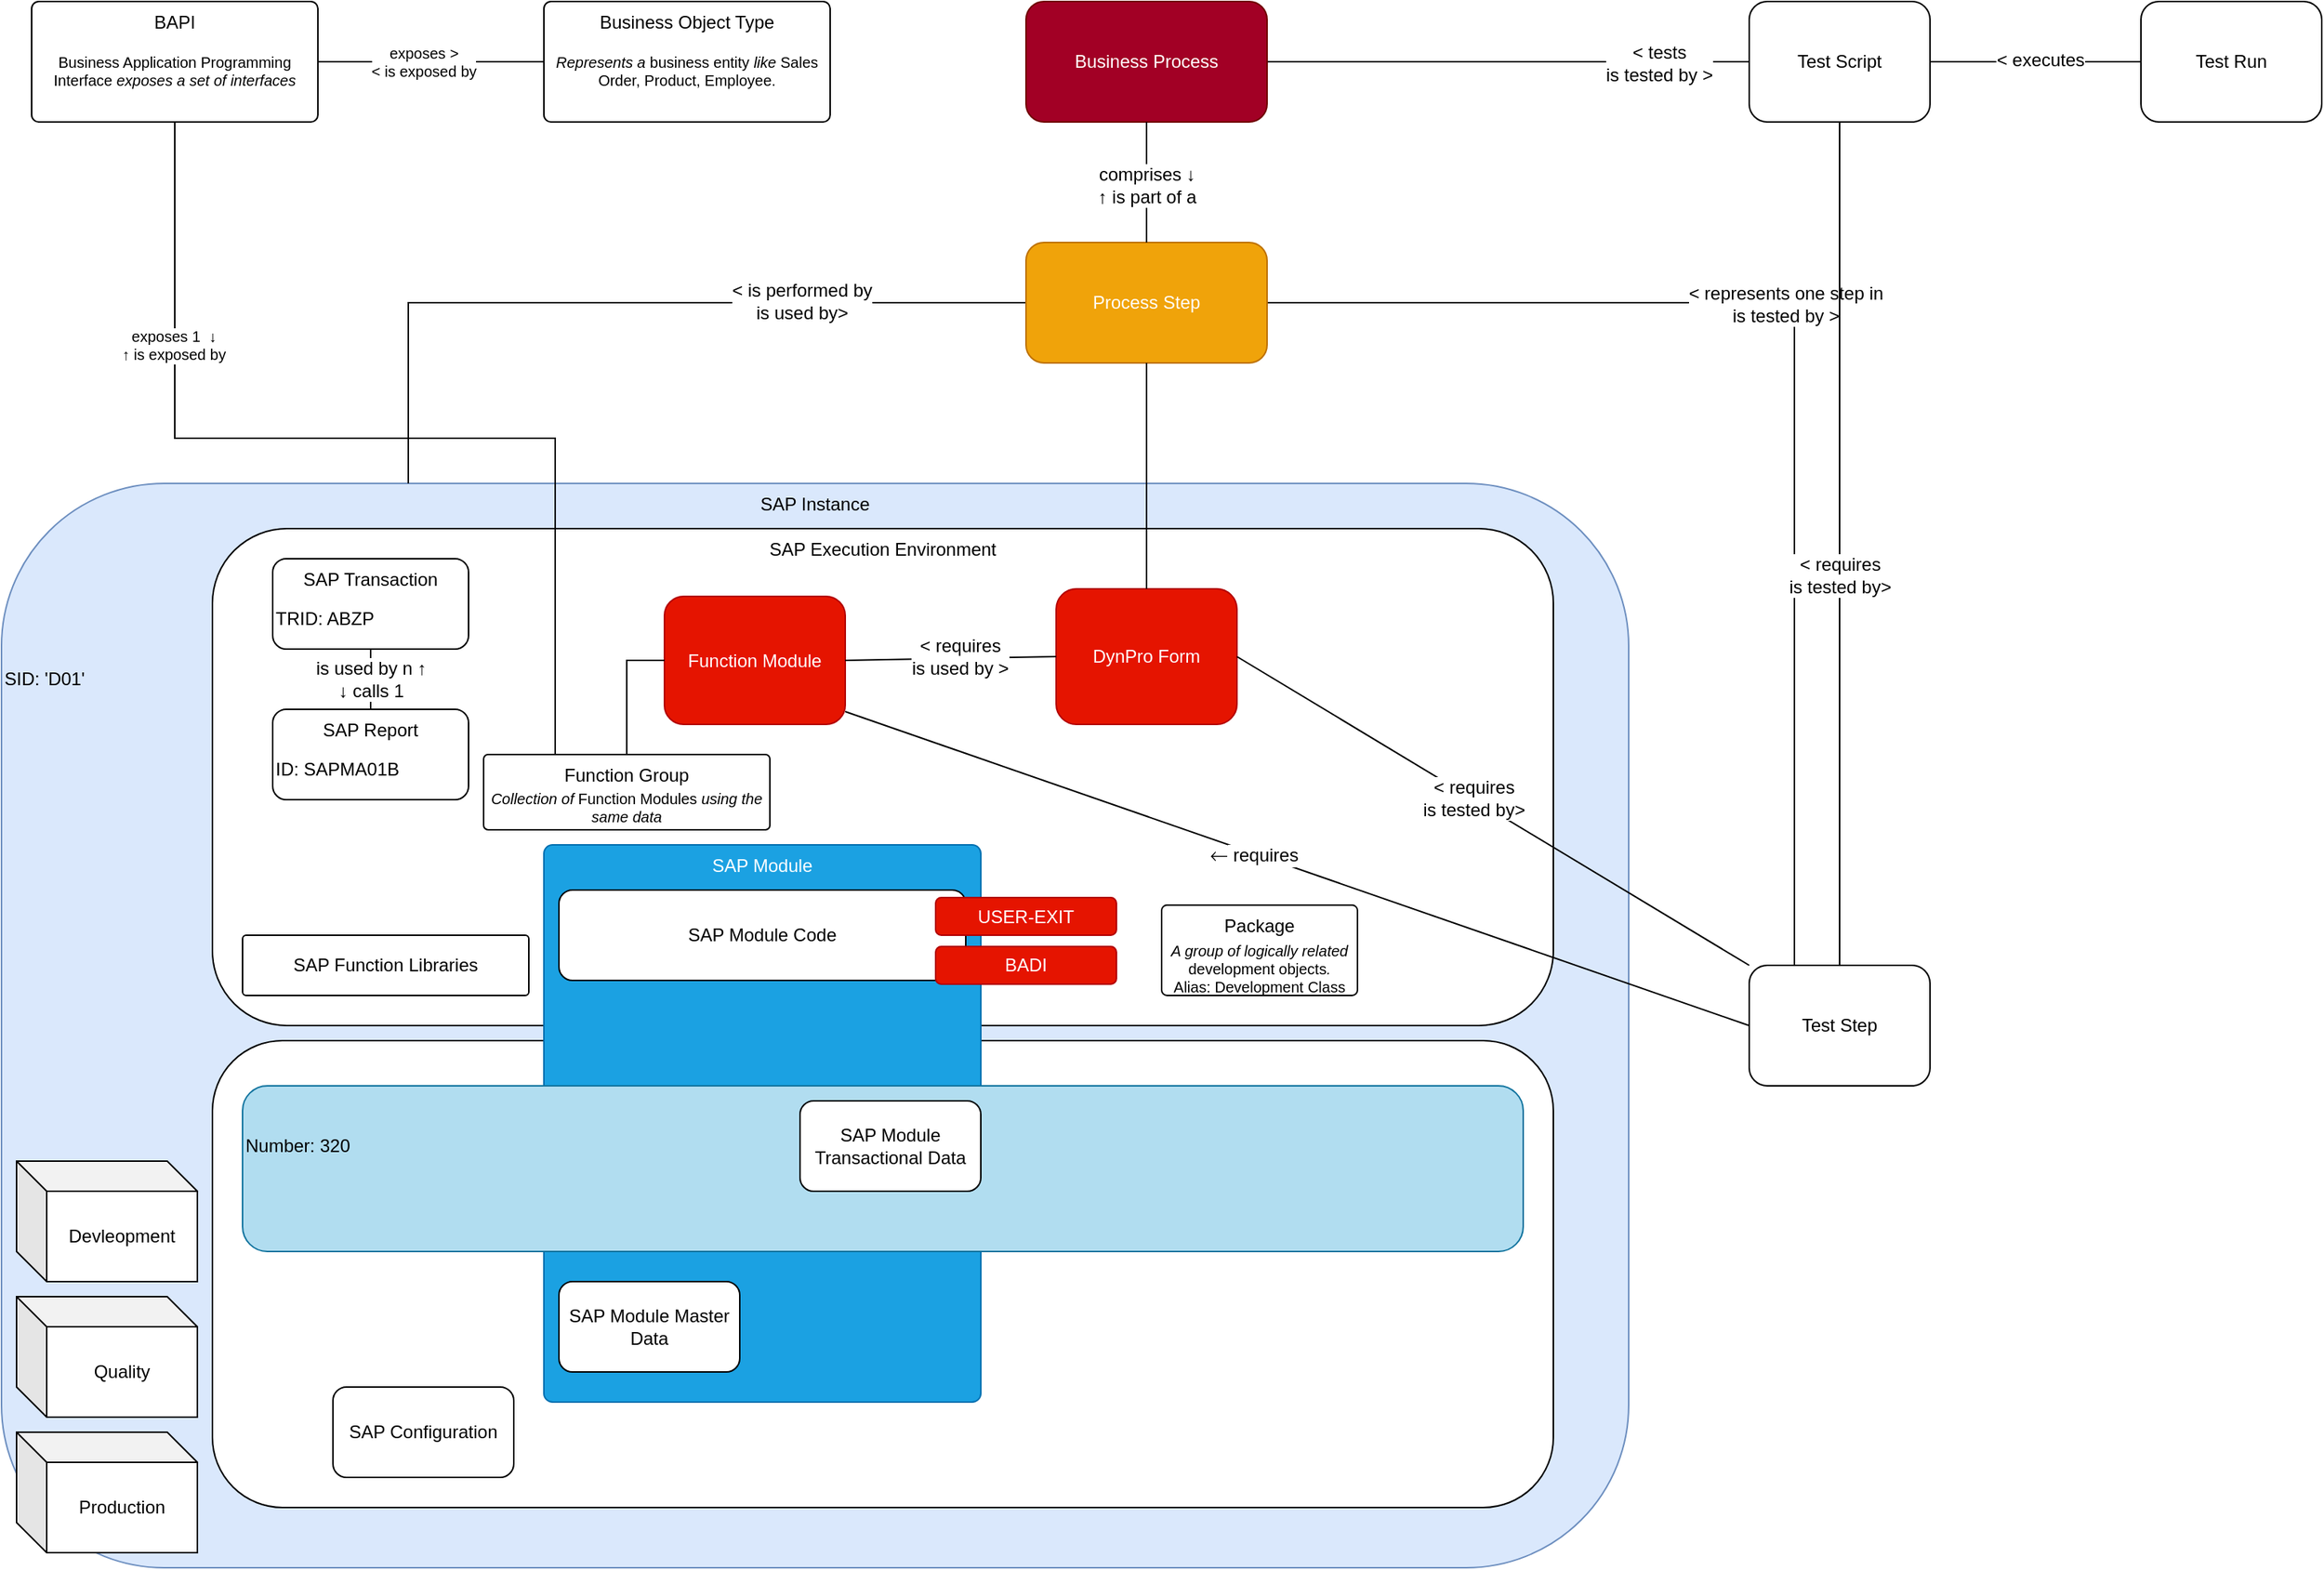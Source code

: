 <mxfile version="12.5.3" type="github">
  <diagram id="0EH3olBFqnhFymJMHP70" name="Page-1">
    <mxGraphModel dx="2066" dy="1146" grid="1" gridSize="10" guides="1" tooltips="1" connect="1" arrows="1" fold="1" page="1" pageScale="1" pageWidth="1654" pageHeight="1169" math="0" shadow="0">
      <root>
        <mxCell id="0"/>
        <mxCell id="1" parent="0"/>
        <mxCell id="2iofssYLNBHGnX9hxQKu-18" value="SAP Instance" style="rounded=1;whiteSpace=wrap;html=1;horizontal=1;verticalAlign=top;fillColor=#dae8fc;strokeColor=#6c8ebf;" parent="1" vertex="1">
          <mxGeometry x="60" y="440" width="1080" height="720" as="geometry"/>
        </mxCell>
        <mxCell id="2iofssYLNBHGnX9hxQKu-10" value="Database (SAP HANA)" style="rounded=1;whiteSpace=wrap;html=1;verticalAlign=top;" parent="1" vertex="1">
          <mxGeometry x="200" y="810" width="890" height="310" as="geometry"/>
        </mxCell>
        <mxCell id="2iofssYLNBHGnX9hxQKu-9" value="SAP Execution Environment" style="rounded=1;whiteSpace=wrap;html=1;verticalAlign=top;" parent="1" vertex="1">
          <mxGeometry x="200" y="470" width="890" height="330" as="geometry"/>
        </mxCell>
        <mxCell id="pgxlMCb6BvmPWI_ls00N-17" value="" style="edgeStyle=orthogonalEdgeStyle;rounded=0;comic=0;orthogonalLoop=1;jettySize=auto;html=1;endArrow=none;endFill=0;" edge="1" parent="1" source="2iofssYLNBHGnX9hxQKu-1" target="2iofssYLNBHGnX9hxQKu-2">
          <mxGeometry relative="1" as="geometry"/>
        </mxCell>
        <mxCell id="pgxlMCb6BvmPWI_ls00N-18" value="&amp;lt; executes" style="text;html=1;align=center;verticalAlign=middle;resizable=0;points=[];labelBackgroundColor=#ffffff;" vertex="1" connectable="0" parent="pgxlMCb6BvmPWI_ls00N-17">
          <mxGeometry x="-0.043" y="-1" relative="1" as="geometry">
            <mxPoint as="offset"/>
          </mxGeometry>
        </mxCell>
        <mxCell id="2iofssYLNBHGnX9hxQKu-1" value="Test Run" style="rounded=1;whiteSpace=wrap;html=1;" parent="1" vertex="1">
          <mxGeometry x="1480" y="120" width="120" height="80" as="geometry"/>
        </mxCell>
        <mxCell id="pgxlMCb6BvmPWI_ls00N-15" value="" style="edgeStyle=orthogonalEdgeStyle;rounded=0;comic=0;orthogonalLoop=1;jettySize=auto;html=1;endArrow=none;endFill=0;entryX=1;entryY=0.5;entryDx=0;entryDy=0;" edge="1" parent="1" source="2iofssYLNBHGnX9hxQKu-2" target="2iofssYLNBHGnX9hxQKu-8">
          <mxGeometry relative="1" as="geometry"/>
        </mxCell>
        <mxCell id="pgxlMCb6BvmPWI_ls00N-16" value="&lt;div&gt;&amp;lt; tests&lt;/div&gt;&lt;div&gt;is tested by &amp;gt;&lt;br&gt;&lt;/div&gt;" style="text;html=1;align=center;verticalAlign=middle;resizable=0;points=[];labelBackgroundColor=#ffffff;" vertex="1" connectable="0" parent="pgxlMCb6BvmPWI_ls00N-15">
          <mxGeometry x="-0.624" y="1" relative="1" as="geometry">
            <mxPoint as="offset"/>
          </mxGeometry>
        </mxCell>
        <mxCell id="2iofssYLNBHGnX9hxQKu-2" value="Test Script" style="rounded=1;whiteSpace=wrap;html=1;" parent="1" vertex="1">
          <mxGeometry x="1220" y="120" width="120" height="80" as="geometry"/>
        </mxCell>
        <mxCell id="pgxlMCb6BvmPWI_ls00N-7" value="" style="edgeStyle=orthogonalEdgeStyle;rounded=0;orthogonalLoop=1;jettySize=auto;html=1;endArrow=none;endFill=0;entryX=1;entryY=0.5;entryDx=0;entryDy=0;exitX=0.25;exitY=0;exitDx=0;exitDy=0;" edge="1" parent="1" source="2iofssYLNBHGnX9hxQKu-3" target="2iofssYLNBHGnX9hxQKu-15">
          <mxGeometry relative="1" as="geometry">
            <Array as="points">
              <mxPoint x="1250" y="320"/>
            </Array>
          </mxGeometry>
        </mxCell>
        <mxCell id="pgxlMCb6BvmPWI_ls00N-8" value="&amp;lt; represents one step in&lt;br&gt;is tested by &amp;gt;" style="text;html=1;align=center;verticalAlign=middle;resizable=0;points=[];labelBackgroundColor=#ffffff;" vertex="1" connectable="0" parent="pgxlMCb6BvmPWI_ls00N-7">
          <mxGeometry x="0.131" y="1" relative="1" as="geometry">
            <mxPoint as="offset"/>
          </mxGeometry>
        </mxCell>
        <mxCell id="2iofssYLNBHGnX9hxQKu-3" value="Test Step" style="rounded=1;whiteSpace=wrap;html=1;" parent="1" vertex="1">
          <mxGeometry x="1220" y="760" width="120" height="80" as="geometry"/>
        </mxCell>
        <mxCell id="2iofssYLNBHGnX9hxQKu-6" value="DynPro Form" style="rounded=1;whiteSpace=wrap;html=1;fillColor=#e51400;strokeColor=#B20000;fontColor=#ffffff;" parent="1" vertex="1">
          <mxGeometry x="760" y="510" width="120" height="90" as="geometry"/>
        </mxCell>
        <mxCell id="2iofssYLNBHGnX9hxQKu-7" value="SAP Module" style="rounded=1;whiteSpace=wrap;html=1;verticalAlign=top;arcSize=2;fillColor=#1ba1e2;strokeColor=#006EAF;fontColor=#ffffff;" parent="1" vertex="1">
          <mxGeometry x="420" y="680" width="290" height="370" as="geometry"/>
        </mxCell>
        <mxCell id="2iofssYLNBHGnX9hxQKu-8" value="Business Process" style="rounded=1;whiteSpace=wrap;html=1;fillColor=#a20025;strokeColor=#6F0000;fontColor=#ffffff;" parent="1" vertex="1">
          <mxGeometry x="740" y="120" width="160" height="80" as="geometry"/>
        </mxCell>
        <mxCell id="2iofssYLNBHGnX9hxQKu-11" value="SAP Configuration" style="rounded=1;whiteSpace=wrap;html=1;" parent="1" vertex="1">
          <mxGeometry x="280" y="1040" width="120" height="60" as="geometry"/>
        </mxCell>
        <mxCell id="2iofssYLNBHGnX9hxQKu-12" value="SAP Module Master Data" style="rounded=1;whiteSpace=wrap;html=1;" parent="1" vertex="1">
          <mxGeometry x="430" y="970" width="120" height="60" as="geometry"/>
        </mxCell>
        <mxCell id="2iofssYLNBHGnX9hxQKu-14" value="&lt;div&gt;SAP Module Code&lt;br&gt;&lt;/div&gt;" style="rounded=1;whiteSpace=wrap;html=1;" parent="1" vertex="1">
          <mxGeometry x="430" y="710" width="270" height="60" as="geometry"/>
        </mxCell>
        <mxCell id="pgxlMCb6BvmPWI_ls00N-3" style="edgeStyle=orthogonalEdgeStyle;rounded=0;orthogonalLoop=1;jettySize=auto;html=1;exitX=0;exitY=0.5;exitDx=0;exitDy=0;entryX=0.25;entryY=0;entryDx=0;entryDy=0;endArrow=none;endFill=0;" edge="1" parent="1" source="2iofssYLNBHGnX9hxQKu-15" target="2iofssYLNBHGnX9hxQKu-18">
          <mxGeometry relative="1" as="geometry"/>
        </mxCell>
        <mxCell id="pgxlMCb6BvmPWI_ls00N-4" value="&amp;lt; is performed by&lt;br&gt;is used by&amp;gt;" style="text;html=1;align=center;verticalAlign=middle;resizable=0;points=[];labelBackgroundColor=#ffffff;" vertex="1" connectable="0" parent="pgxlMCb6BvmPWI_ls00N-3">
          <mxGeometry x="-0.435" y="-1" relative="1" as="geometry">
            <mxPoint as="offset"/>
          </mxGeometry>
        </mxCell>
        <mxCell id="2iofssYLNBHGnX9hxQKu-15" value="Process Step" style="rounded=1;whiteSpace=wrap;html=1;fillColor=#f0a30a;strokeColor=#BD7000;fontColor=#ffffff;" parent="1" vertex="1">
          <mxGeometry x="740" y="280" width="160" height="80" as="geometry"/>
        </mxCell>
        <mxCell id="2iofssYLNBHGnX9hxQKu-17" value="Function Module" style="rounded=1;whiteSpace=wrap;html=1;fillColor=#e51400;strokeColor=#B20000;fontColor=#ffffff;" parent="1" vertex="1">
          <mxGeometry x="500" y="515" width="120" height="85" as="geometry"/>
        </mxCell>
        <mxCell id="2iofssYLNBHGnX9hxQKu-21" value="" style="endArrow=none;html=1;entryX=0;entryY=0.5;entryDx=0;entryDy=0;exitX=1;exitY=0.9;exitDx=0;exitDy=0;exitPerimeter=0;" parent="1" source="2iofssYLNBHGnX9hxQKu-17" target="2iofssYLNBHGnX9hxQKu-3" edge="1">
          <mxGeometry width="50" height="50" relative="1" as="geometry">
            <mxPoint x="60" y="1190" as="sourcePoint"/>
            <mxPoint x="110" y="1140" as="targetPoint"/>
          </mxGeometry>
        </mxCell>
        <mxCell id="2iofssYLNBHGnX9hxQKu-22" value="⃪ requires" style="text;html=1;align=center;verticalAlign=middle;resizable=0;points=[];labelBackgroundColor=#ffffff;" parent="2iofssYLNBHGnX9hxQKu-21" vertex="1" connectable="0">
          <mxGeometry x="-0.076" relative="1" as="geometry">
            <mxPoint y="-1" as="offset"/>
          </mxGeometry>
        </mxCell>
        <mxCell id="2iofssYLNBHGnX9hxQKu-23" value="" style="endArrow=none;html=1;entryX=0;entryY=0;entryDx=0;entryDy=0;exitX=1;exitY=0.5;exitDx=0;exitDy=0;" parent="1" source="2iofssYLNBHGnX9hxQKu-6" target="2iofssYLNBHGnX9hxQKu-3" edge="1">
          <mxGeometry width="50" height="50" relative="1" as="geometry">
            <mxPoint x="630" y="560" as="sourcePoint"/>
            <mxPoint x="940" y="420" as="targetPoint"/>
          </mxGeometry>
        </mxCell>
        <mxCell id="2iofssYLNBHGnX9hxQKu-24" value="&amp;lt; requires&lt;br&gt;is tested by&amp;gt;" style="text;html=1;align=center;verticalAlign=middle;resizable=0;points=[];labelBackgroundColor=#ffffff;" parent="2iofssYLNBHGnX9hxQKu-23" vertex="1" connectable="0">
          <mxGeometry x="-0.076" relative="1" as="geometry">
            <mxPoint y="-1" as="offset"/>
          </mxGeometry>
        </mxCell>
        <mxCell id="2iofssYLNBHGnX9hxQKu-25" value="" style="endArrow=none;html=1;entryX=1;entryY=0.5;entryDx=0;entryDy=0;exitX=0;exitY=0.5;exitDx=0;exitDy=0;" parent="1" source="2iofssYLNBHGnX9hxQKu-6" target="2iofssYLNBHGnX9hxQKu-17" edge="1">
          <mxGeometry width="50" height="50" relative="1" as="geometry">
            <mxPoint x="880" y="660" as="sourcePoint"/>
            <mxPoint x="970" y="450" as="targetPoint"/>
          </mxGeometry>
        </mxCell>
        <mxCell id="2iofssYLNBHGnX9hxQKu-26" value="&amp;lt; requires&lt;br&gt;is used by &amp;gt;" style="text;html=1;align=center;verticalAlign=middle;resizable=0;points=[];labelBackgroundColor=#ffffff;" parent="2iofssYLNBHGnX9hxQKu-25" vertex="1" connectable="0">
          <mxGeometry x="-0.076" relative="1" as="geometry">
            <mxPoint y="-1" as="offset"/>
          </mxGeometry>
        </mxCell>
        <mxCell id="-UwRbHGBUcmQI9_FIhXQ-3" value="" style="endArrow=none;html=1;entryX=0.5;entryY=1;entryDx=0;entryDy=0;exitX=0.5;exitY=0;exitDx=0;exitDy=0;" parent="1" source="2iofssYLNBHGnX9hxQKu-15" target="2iofssYLNBHGnX9hxQKu-8" edge="1">
          <mxGeometry width="50" height="50" relative="1" as="geometry">
            <mxPoint x="890" y="585" as="sourcePoint"/>
            <mxPoint x="1200" y="460" as="targetPoint"/>
          </mxGeometry>
        </mxCell>
        <mxCell id="-UwRbHGBUcmQI9_FIhXQ-4" value="comprises ↓&lt;br&gt;↑ is part of a" style="text;html=1;align=center;verticalAlign=middle;resizable=0;points=[];labelBackgroundColor=#ffffff;" parent="-UwRbHGBUcmQI9_FIhXQ-3" vertex="1" connectable="0">
          <mxGeometry x="-0.076" relative="1" as="geometry">
            <mxPoint y="-1" as="offset"/>
          </mxGeometry>
        </mxCell>
        <mxCell id="-UwRbHGBUcmQI9_FIhXQ-5" value="SID: &#39;D01&#39;" style="text;html=1;strokeColor=none;fillColor=none;align=left;verticalAlign=middle;whiteSpace=wrap;rounded=0;labelPosition=center;verticalLabelPosition=middle;" parent="1" vertex="1">
          <mxGeometry x="60" y="560" width="120" height="20" as="geometry"/>
        </mxCell>
        <mxCell id="2iofssYLNBHGnX9hxQKu-19" value="Mandant" style="rounded=1;whiteSpace=wrap;html=1;horizontal=1;verticalAlign=top;fillColor=#b1ddf0;strokeColor=#10739e;" parent="1" vertex="1">
          <mxGeometry x="220" y="840" width="850" height="110" as="geometry"/>
        </mxCell>
        <mxCell id="2iofssYLNBHGnX9hxQKu-13" value="SAP Module Transactional Data" style="rounded=1;whiteSpace=wrap;html=1;" parent="1" vertex="1">
          <mxGeometry x="590" y="850" width="120" height="60" as="geometry"/>
        </mxCell>
        <mxCell id="pgxlMCb6BvmPWI_ls00N-1" value="SAP Function Libraries" style="rounded=1;whiteSpace=wrap;html=1;arcSize=6;" vertex="1" parent="1">
          <mxGeometry x="220" y="740" width="190" height="40" as="geometry"/>
        </mxCell>
        <mxCell id="-UwRbHGBUcmQI9_FIhXQ-7" value="Number: 320" style="text;html=1;strokeColor=none;fillColor=none;align=left;verticalAlign=middle;whiteSpace=wrap;rounded=0;labelPosition=center;verticalLabelPosition=middle;" parent="1" vertex="1">
          <mxGeometry x="220" y="870" width="120" height="20" as="geometry"/>
        </mxCell>
        <mxCell id="pgxlMCb6BvmPWI_ls00N-9" value="Devleopment" style="shape=cube;whiteSpace=wrap;html=1;boundedLbl=1;backgroundOutline=1;darkOpacity=0.05;darkOpacity2=0.1;align=center;" vertex="1" parent="1">
          <mxGeometry x="70" y="890" width="120" height="80" as="geometry"/>
        </mxCell>
        <mxCell id="pgxlMCb6BvmPWI_ls00N-10" value="Quality" style="shape=cube;whiteSpace=wrap;html=1;boundedLbl=1;backgroundOutline=1;darkOpacity=0.05;darkOpacity2=0.1;align=center;" vertex="1" parent="1">
          <mxGeometry x="70" y="980" width="120" height="80" as="geometry"/>
        </mxCell>
        <mxCell id="pgxlMCb6BvmPWI_ls00N-11" value="Production" style="shape=cube;whiteSpace=wrap;html=1;boundedLbl=1;backgroundOutline=1;darkOpacity=0.05;darkOpacity2=0.1;align=center;" vertex="1" parent="1">
          <mxGeometry x="70" y="1070" width="120" height="80" as="geometry"/>
        </mxCell>
        <mxCell id="pgxlMCb6BvmPWI_ls00N-12" value="" style="endArrow=none;html=1;entryX=0.5;entryY=1;entryDx=0;entryDy=0;exitX=0.5;exitY=0;exitDx=0;exitDy=0;comic=0;" edge="1" parent="1" source="2iofssYLNBHGnX9hxQKu-3" target="2iofssYLNBHGnX9hxQKu-2">
          <mxGeometry width="50" height="50" relative="1" as="geometry">
            <mxPoint x="1170" y="1040" as="sourcePoint"/>
            <mxPoint x="1260" y="850" as="targetPoint"/>
          </mxGeometry>
        </mxCell>
        <mxCell id="pgxlMCb6BvmPWI_ls00N-13" value="&amp;lt; requires&lt;br&gt;is tested by&amp;gt;" style="text;html=1;align=center;verticalAlign=middle;resizable=0;points=[];labelBackgroundColor=#ffffff;" vertex="1" connectable="0" parent="pgxlMCb6BvmPWI_ls00N-12">
          <mxGeometry x="-0.076" relative="1" as="geometry">
            <mxPoint y="-1" as="offset"/>
          </mxGeometry>
        </mxCell>
        <mxCell id="pgxlMCb6BvmPWI_ls00N-20" value="" style="endArrow=none;html=1;" edge="1" parent="1" source="2iofssYLNBHGnX9hxQKu-6" target="2iofssYLNBHGnX9hxQKu-15">
          <mxGeometry width="50" height="50" relative="1" as="geometry">
            <mxPoint x="60" y="1230" as="sourcePoint"/>
            <mxPoint x="110" y="1180" as="targetPoint"/>
          </mxGeometry>
        </mxCell>
        <mxCell id="pgxlMCb6BvmPWI_ls00N-21" value="SAP Report" style="rounded=1;whiteSpace=wrap;html=1;verticalAlign=top;" vertex="1" parent="1">
          <mxGeometry x="240" y="590" width="130" height="60" as="geometry"/>
        </mxCell>
        <mxCell id="pgxlMCb6BvmPWI_ls00N-24" style="edgeStyle=orthogonalEdgeStyle;rounded=0;comic=0;orthogonalLoop=1;jettySize=auto;html=1;exitX=0.5;exitY=1;exitDx=0;exitDy=0;entryX=0.5;entryY=0;entryDx=0;entryDy=0;endArrow=none;endFill=0;" edge="1" parent="1" source="pgxlMCb6BvmPWI_ls00N-22" target="pgxlMCb6BvmPWI_ls00N-21">
          <mxGeometry relative="1" as="geometry"/>
        </mxCell>
        <mxCell id="pgxlMCb6BvmPWI_ls00N-26" value="is used by n ↑&lt;br&gt;↓ calls 1" style="text;html=1;align=center;verticalAlign=middle;resizable=0;points=[];labelBackgroundColor=#ffffff;" vertex="1" connectable="0" parent="pgxlMCb6BvmPWI_ls00N-24">
          <mxGeometry x="0.369" y="2" relative="1" as="geometry">
            <mxPoint x="-2" y="-7.62" as="offset"/>
          </mxGeometry>
        </mxCell>
        <mxCell id="pgxlMCb6BvmPWI_ls00N-22" value="&lt;div&gt;SAP Transaction&lt;br&gt;&lt;/div&gt;" style="rounded=1;whiteSpace=wrap;html=1;verticalAlign=top;" vertex="1" parent="1">
          <mxGeometry x="240" y="490" width="130" height="60" as="geometry"/>
        </mxCell>
        <mxCell id="pgxlMCb6BvmPWI_ls00N-27" value="TRID: ABZP" style="text;html=1;strokeColor=none;fillColor=none;align=left;verticalAlign=middle;whiteSpace=wrap;rounded=0;labelPosition=center;verticalLabelPosition=middle;" vertex="1" parent="1">
          <mxGeometry x="240" y="520" width="130" height="20" as="geometry"/>
        </mxCell>
        <mxCell id="pgxlMCb6BvmPWI_ls00N-28" value="ID: SAPMA01B" style="text;html=1;strokeColor=none;fillColor=none;align=left;verticalAlign=middle;whiteSpace=wrap;rounded=0;labelPosition=center;verticalLabelPosition=middle;" vertex="1" parent="1">
          <mxGeometry x="240" y="620" width="130" height="20" as="geometry"/>
        </mxCell>
        <mxCell id="pgxlMCb6BvmPWI_ls00N-32" value="" style="edgeStyle=orthogonalEdgeStyle;rounded=0;comic=0;orthogonalLoop=1;jettySize=auto;html=1;endArrow=none;endFill=0;entryX=0;entryY=0.5;entryDx=0;entryDy=0;" edge="1" parent="1" source="pgxlMCb6BvmPWI_ls00N-30" target="2iofssYLNBHGnX9hxQKu-17">
          <mxGeometry relative="1" as="geometry"/>
        </mxCell>
        <mxCell id="pgxlMCb6BvmPWI_ls00N-40" style="edgeStyle=orthogonalEdgeStyle;rounded=0;orthogonalLoop=1;jettySize=auto;html=1;exitX=0.5;exitY=1;exitDx=0;exitDy=0;entryX=0.25;entryY=0;entryDx=0;entryDy=0;endArrow=none;endFill=0;" edge="1" parent="1" source="pgxlMCb6BvmPWI_ls00N-34" target="pgxlMCb6BvmPWI_ls00N-30">
          <mxGeometry relative="1" as="geometry">
            <mxPoint x="750" y="330" as="sourcePoint"/>
            <mxPoint x="295.0" y="450" as="targetPoint"/>
          </mxGeometry>
        </mxCell>
        <mxCell id="pgxlMCb6BvmPWI_ls00N-42" value="&lt;div&gt;exposes 1&amp;nbsp; ↓&lt;/div&gt;&lt;div&gt;↑ is exposed by&lt;br&gt;&lt;/div&gt;" style="text;html=1;align=center;verticalAlign=middle;resizable=0;points=[];labelBackgroundColor=#ffffff;fontSize=10;" vertex="1" connectable="0" parent="pgxlMCb6BvmPWI_ls00N-40">
          <mxGeometry x="-0.56" y="-1" relative="1" as="geometry">
            <mxPoint as="offset"/>
          </mxGeometry>
        </mxCell>
        <mxCell id="pgxlMCb6BvmPWI_ls00N-43" value="" style="endArrow=none;html=1;fontSize=10;" edge="1" parent="1" source="pgxlMCb6BvmPWI_ls00N-34" target="pgxlMCb6BvmPWI_ls00N-36">
          <mxGeometry width="50" height="50" relative="1" as="geometry">
            <mxPoint x="293" y="281" as="sourcePoint"/>
            <mxPoint x="343" y="231" as="targetPoint"/>
          </mxGeometry>
        </mxCell>
        <mxCell id="pgxlMCb6BvmPWI_ls00N-46" value="exposes &amp;gt;&lt;br&gt;&amp;lt; is exposed by" style="text;html=1;align=center;verticalAlign=middle;resizable=0;points=[];labelBackgroundColor=#ffffff;fontSize=10;" vertex="1" connectable="0" parent="pgxlMCb6BvmPWI_ls00N-43">
          <mxGeometry x="0.667" y="3" relative="1" as="geometry">
            <mxPoint x="-55" y="3" as="offset"/>
          </mxGeometry>
        </mxCell>
        <mxCell id="pgxlMCb6BvmPWI_ls00N-44" value="" style="group" vertex="1" connectable="0" parent="1">
          <mxGeometry x="420" y="120" width="190" height="80" as="geometry"/>
        </mxCell>
        <mxCell id="pgxlMCb6BvmPWI_ls00N-36" value="Business Object Type" style="rounded=1;whiteSpace=wrap;html=1;arcSize=6;verticalAlign=top;" vertex="1" parent="pgxlMCb6BvmPWI_ls00N-44">
          <mxGeometry width="190" height="80" as="geometry"/>
        </mxCell>
        <mxCell id="pgxlMCb6BvmPWI_ls00N-37" value="&lt;div&gt;&lt;i&gt;Represents a&lt;/i&gt; business entity&lt;i&gt; like &lt;/i&gt;Sales Order, Product, Employee.&lt;br&gt;&lt;/div&gt;" style="text;html=1;strokeColor=none;fillColor=none;align=center;verticalAlign=middle;whiteSpace=wrap;rounded=0;fontSize=10;" vertex="1" parent="pgxlMCb6BvmPWI_ls00N-44">
          <mxGeometry y="28.571" width="190" height="34.286" as="geometry"/>
        </mxCell>
        <mxCell id="pgxlMCb6BvmPWI_ls00N-45" value="" style="group" vertex="1" connectable="0" parent="1">
          <mxGeometry x="80" y="120" width="190" height="80" as="geometry"/>
        </mxCell>
        <mxCell id="pgxlMCb6BvmPWI_ls00N-34" value="BAPI&lt;br&gt;" style="rounded=1;whiteSpace=wrap;html=1;arcSize=6;verticalAlign=top;" vertex="1" parent="pgxlMCb6BvmPWI_ls00N-45">
          <mxGeometry width="190" height="80" as="geometry"/>
        </mxCell>
        <mxCell id="pgxlMCb6BvmPWI_ls00N-35" value="&lt;div&gt;Business Application Programming Interface &lt;i&gt;exposes a set of interfaces&lt;/i&gt;&lt;/div&gt;" style="text;html=1;strokeColor=none;fillColor=none;align=center;verticalAlign=middle;whiteSpace=wrap;rounded=0;fontSize=10;" vertex="1" parent="pgxlMCb6BvmPWI_ls00N-45">
          <mxGeometry y="28.571" width="190" height="34.286" as="geometry"/>
        </mxCell>
        <mxCell id="pgxlMCb6BvmPWI_ls00N-47" value="USER-EXIT" style="rounded=1;whiteSpace=wrap;html=1;fillColor=#e51400;strokeColor=#B20000;fontColor=#ffffff;" vertex="1" parent="1">
          <mxGeometry x="680" y="715" width="120" height="25" as="geometry"/>
        </mxCell>
        <mxCell id="pgxlMCb6BvmPWI_ls00N-48" value="BADI" style="rounded=1;whiteSpace=wrap;html=1;fillColor=#e51400;strokeColor=#B20000;fontColor=#ffffff;" vertex="1" parent="1">
          <mxGeometry x="680" y="747.5" width="120" height="25" as="geometry"/>
        </mxCell>
        <mxCell id="pgxlMCb6BvmPWI_ls00N-49" value="" style="group" vertex="1" connectable="0" parent="1">
          <mxGeometry x="380" y="620" width="190" height="50" as="geometry"/>
        </mxCell>
        <mxCell id="pgxlMCb6BvmPWI_ls00N-30" value="Function Group" style="rounded=1;whiteSpace=wrap;html=1;arcSize=6;verticalAlign=top;" vertex="1" parent="pgxlMCb6BvmPWI_ls00N-49">
          <mxGeometry width="190" height="50" as="geometry"/>
        </mxCell>
        <mxCell id="pgxlMCb6BvmPWI_ls00N-33" value="&lt;i&gt;Collection of &lt;/i&gt;Function Modules&lt;i&gt; using the same data&lt;/i&gt;" style="text;html=1;strokeColor=none;fillColor=none;align=center;verticalAlign=middle;whiteSpace=wrap;rounded=0;fontSize=10;" vertex="1" parent="pgxlMCb6BvmPWI_ls00N-49">
          <mxGeometry y="20" width="190" height="30" as="geometry"/>
        </mxCell>
        <mxCell id="pgxlMCb6BvmPWI_ls00N-50" value="" style="group" vertex="1" connectable="0" parent="1">
          <mxGeometry x="830" y="720" width="130" height="60" as="geometry"/>
        </mxCell>
        <mxCell id="pgxlMCb6BvmPWI_ls00N-51" value="Package" style="rounded=1;whiteSpace=wrap;html=1;arcSize=6;verticalAlign=top;" vertex="1" parent="pgxlMCb6BvmPWI_ls00N-50">
          <mxGeometry width="130" height="60" as="geometry"/>
        </mxCell>
        <mxCell id="pgxlMCb6BvmPWI_ls00N-52" value="&lt;i&gt;A group of logically related &lt;/i&gt;development objects&lt;i&gt;.&lt;/i&gt;&lt;br&gt;Alias: Development Class" style="text;html=1;strokeColor=none;fillColor=none;align=center;verticalAlign=middle;whiteSpace=wrap;rounded=0;fontSize=10;" vertex="1" parent="pgxlMCb6BvmPWI_ls00N-50">
          <mxGeometry y="24" width="130" height="36" as="geometry"/>
        </mxCell>
      </root>
    </mxGraphModel>
  </diagram>
</mxfile>
